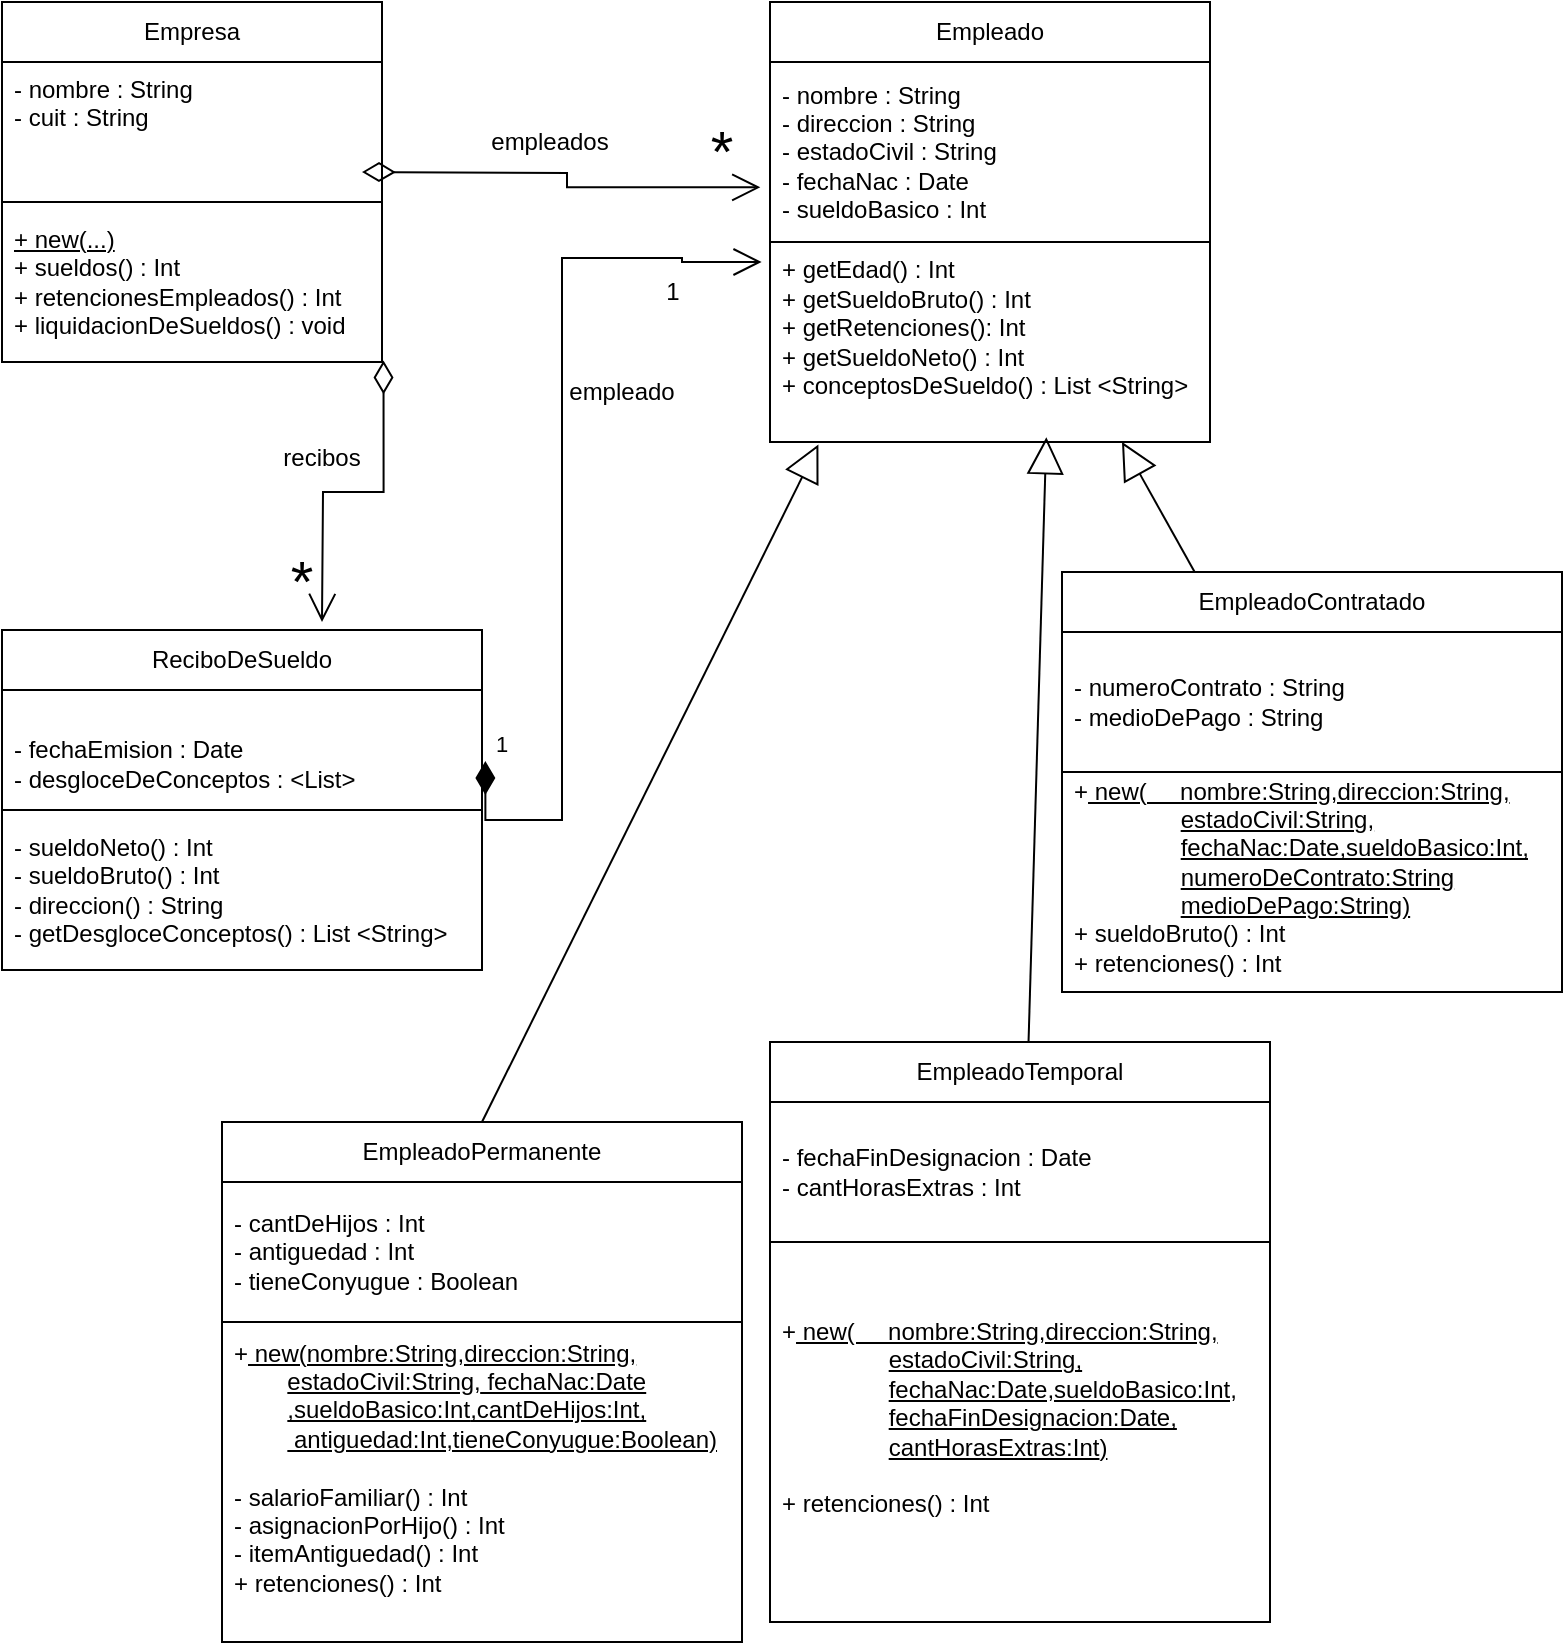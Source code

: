 <mxfile version="28.1.1">
  <diagram name="Página-1" id="pOjQRCupzeeeymLc6J-4">
    <mxGraphModel dx="677" dy="778" grid="1" gridSize="10" guides="1" tooltips="1" connect="1" arrows="1" fold="1" page="1" pageScale="1" pageWidth="827" pageHeight="1169" math="0" shadow="0">
      <root>
        <mxCell id="0" />
        <mxCell id="1" parent="0" />
        <mxCell id="EkFyhEZBa2Cgvh7s61tz-1" value="Empresa" style="swimlane;fontStyle=0;childLayout=stackLayout;horizontal=1;startSize=30;horizontalStack=0;resizeParent=1;resizeParentMax=0;resizeLast=0;collapsible=1;marginBottom=0;whiteSpace=wrap;html=1;" parent="1" vertex="1">
          <mxGeometry x="30" y="90" width="190" height="180" as="geometry" />
        </mxCell>
        <mxCell id="EkFyhEZBa2Cgvh7s61tz-2" value="- nombre : String&lt;div&gt;- cuit : String&lt;/div&gt;&lt;div&gt;&lt;br&gt;&lt;div&gt;&lt;br&gt;&lt;/div&gt;&lt;/div&gt;" style="text;strokeColor=default;fillColor=none;align=left;verticalAlign=middle;spacingLeft=4;spacingRight=4;overflow=hidden;points=[[0,0.5],[1,0.5]];portConstraint=eastwest;rotatable=0;whiteSpace=wrap;html=1;" parent="EkFyhEZBa2Cgvh7s61tz-1" vertex="1">
          <mxGeometry y="30" width="190" height="70" as="geometry" />
        </mxCell>
        <mxCell id="EkFyhEZBa2Cgvh7s61tz-4" value="&lt;div&gt;&lt;u&gt;+ new(...)&lt;/u&gt;&lt;/div&gt;&lt;div&gt;+ sueldos() : Int&lt;/div&gt;&lt;div&gt;+ retencionesEmpleados() : Int&lt;/div&gt;&lt;div&gt;+ liquidacionDeSueldos() : void&lt;/div&gt;" style="text;strokeColor=none;fillColor=none;align=left;verticalAlign=middle;spacingLeft=4;spacingRight=4;overflow=hidden;points=[[0,0.5],[1,0.5]];portConstraint=eastwest;rotatable=0;whiteSpace=wrap;html=1;" parent="EkFyhEZBa2Cgvh7s61tz-1" vertex="1">
          <mxGeometry y="100" width="190" height="80" as="geometry" />
        </mxCell>
        <mxCell id="EkFyhEZBa2Cgvh7s61tz-5" value="Empleado" style="swimlane;fontStyle=0;childLayout=stackLayout;horizontal=1;startSize=30;horizontalStack=0;resizeParent=1;resizeParentMax=0;resizeLast=0;collapsible=1;marginBottom=0;whiteSpace=wrap;html=1;" parent="1" vertex="1">
          <mxGeometry x="414" y="90" width="220" height="220" as="geometry" />
        </mxCell>
        <mxCell id="EkFyhEZBa2Cgvh7s61tz-6" value="- nombre : String&lt;div&gt;- direccion : String&lt;/div&gt;&lt;div&gt;- estadoCivil : String&lt;/div&gt;&lt;div&gt;- fechaNac : Date&lt;/div&gt;&lt;div&gt;- sueldoBasico : Int&lt;/div&gt;" style="text;strokeColor=default;fillColor=none;align=left;verticalAlign=middle;spacingLeft=4;spacingRight=4;overflow=hidden;points=[[0,0.5],[1,0.5]];portConstraint=eastwest;rotatable=0;whiteSpace=wrap;html=1;" parent="EkFyhEZBa2Cgvh7s61tz-5" vertex="1">
          <mxGeometry y="30" width="220" height="90" as="geometry" />
        </mxCell>
        <mxCell id="EkFyhEZBa2Cgvh7s61tz-8" value="&lt;div&gt;&lt;span style=&quot;background-color: transparent; color: light-dark(rgb(0, 0, 0), rgb(255, 255, 255));&quot;&gt;+ getEdad() : Int&lt;/span&gt;&lt;/div&gt;&lt;div&gt;+ getSueldoBruto() : Int&lt;/div&gt;&lt;div&gt;+ getRetenciones(): Int&lt;/div&gt;&lt;div&gt;+ getSueldoNeto() : Int&lt;/div&gt;&lt;div&gt;+ conceptosDeSueldo&lt;span style=&quot;background-color: transparent; color: light-dark(rgb(0, 0, 0), rgb(255, 255, 255));&quot;&gt;() : List &amp;lt;String&amp;gt;&lt;/span&gt;&lt;/div&gt;&lt;div&gt;&lt;br&gt;&lt;/div&gt;" style="text;strokeColor=none;fillColor=none;align=left;verticalAlign=middle;spacingLeft=4;spacingRight=4;overflow=hidden;points=[[0,0.5],[1,0.5]];portConstraint=eastwest;rotatable=0;whiteSpace=wrap;html=1;" parent="EkFyhEZBa2Cgvh7s61tz-5" vertex="1">
          <mxGeometry y="120" width="220" height="100" as="geometry" />
        </mxCell>
        <mxCell id="EkFyhEZBa2Cgvh7s61tz-13" value="empleados" style="text;html=1;align=center;verticalAlign=middle;whiteSpace=wrap;rounded=0;" parent="1" vertex="1">
          <mxGeometry x="274" y="145" width="60" height="30" as="geometry" />
        </mxCell>
        <mxCell id="EkFyhEZBa2Cgvh7s61tz-15" value="*" style="text;html=1;align=center;verticalAlign=middle;whiteSpace=wrap;rounded=0;strokeWidth=3;fontSize=29;" parent="1" vertex="1">
          <mxGeometry x="380" y="155" width="20" height="20" as="geometry" />
        </mxCell>
        <mxCell id="EkFyhEZBa2Cgvh7s61tz-17" value="EmpleadoPermanente" style="swimlane;fontStyle=0;childLayout=stackLayout;horizontal=1;startSize=30;horizontalStack=0;resizeParent=1;resizeParentMax=0;resizeLast=0;collapsible=1;marginBottom=0;whiteSpace=wrap;html=1;" parent="1" vertex="1">
          <mxGeometry x="140" y="650" width="260" height="260" as="geometry" />
        </mxCell>
        <mxCell id="EkFyhEZBa2Cgvh7s61tz-18" value="- cantDeHijos : Int&lt;div&gt;- antiguedad : Int&lt;/div&gt;&lt;div&gt;- tieneConyugue : Boolean&lt;/div&gt;" style="text;strokeColor=default;fillColor=none;align=left;verticalAlign=middle;spacingLeft=4;spacingRight=4;overflow=hidden;points=[[0,0.5],[1,0.5]];portConstraint=eastwest;rotatable=0;whiteSpace=wrap;html=1;" parent="EkFyhEZBa2Cgvh7s61tz-17" vertex="1">
          <mxGeometry y="30" width="260" height="70" as="geometry" />
        </mxCell>
        <mxCell id="EkFyhEZBa2Cgvh7s61tz-19" value="&lt;div&gt;&lt;div&gt;+&lt;u&gt;&amp;nbsp;new(nombre:String,direccion:String,&lt;/u&gt;&lt;/div&gt;&lt;div&gt;&lt;u&gt;&lt;span style=&quot;white-space: pre;&quot;&gt;&#x9;&lt;/span&gt;estadoCivil:String,&lt;/u&gt;&lt;u style=&quot;background-color: transparent; color: light-dark(rgb(0, 0, 0), rgb(255, 255, 255));&quot;&gt;&amp;nbsp;fechaNac:Date&lt;/u&gt;&lt;/div&gt;&lt;div&gt;&lt;u style=&quot;background-color: transparent; color: light-dark(rgb(0, 0, 0), rgb(255, 255, 255));&quot;&gt;&lt;span style=&quot;white-space: pre;&quot;&gt;&#x9;&lt;/span&gt;,sueldoBasico:Int&lt;/u&gt;&lt;u style=&quot;background-color: transparent; color: light-dark(rgb(0, 0, 0), rgb(255, 255, 255));&quot;&gt;,cantDeHijos:Int,&lt;/u&gt;&lt;/div&gt;&lt;div&gt;&lt;u style=&quot;background-color: transparent; color: light-dark(rgb(0, 0, 0), rgb(255, 255, 255));&quot;&gt;&lt;span style=&quot;white-space: pre;&quot;&gt;&#x9;&lt;/span&gt;&amp;nbsp;antiguedad:Int,tieneConyugue:Boolean)&lt;/u&gt;&lt;/div&gt;&lt;/div&gt;&lt;div&gt;&lt;u&gt;&lt;br&gt;&lt;/u&gt;&lt;/div&gt;&lt;div&gt;- salarioFamiliar() : Int&lt;/div&gt;&lt;div&gt;- asignacionPorHijo() : Int&lt;/div&gt;&lt;div&gt;- itemAntiguedad() : Int&lt;/div&gt;&lt;div&gt;+ retenciones() : Int&lt;/div&gt;&lt;div&gt;&lt;br&gt;&lt;/div&gt;" style="text;strokeColor=none;fillColor=none;align=left;verticalAlign=middle;spacingLeft=4;spacingRight=4;overflow=hidden;points=[[0,0.5],[1,0.5]];portConstraint=eastwest;rotatable=0;whiteSpace=wrap;html=1;" parent="EkFyhEZBa2Cgvh7s61tz-17" vertex="1">
          <mxGeometry y="100" width="260" height="160" as="geometry" />
        </mxCell>
        <mxCell id="EkFyhEZBa2Cgvh7s61tz-20" value="EmpleadoTemporal" style="swimlane;fontStyle=0;childLayout=stackLayout;horizontal=1;startSize=30;horizontalStack=0;resizeParent=1;resizeParentMax=0;resizeLast=0;collapsible=1;marginBottom=0;whiteSpace=wrap;html=1;" parent="1" vertex="1">
          <mxGeometry x="414" y="610" width="250" height="290" as="geometry" />
        </mxCell>
        <mxCell id="EkFyhEZBa2Cgvh7s61tz-21" value="- fechaFinDesignacion : Date&lt;div&gt;- cantHorasExtras : Int&lt;/div&gt;" style="text;strokeColor=default;fillColor=none;align=left;verticalAlign=middle;spacingLeft=4;spacingRight=4;overflow=hidden;points=[[0,0.5],[1,0.5]];portConstraint=eastwest;rotatable=0;whiteSpace=wrap;html=1;" parent="EkFyhEZBa2Cgvh7s61tz-20" vertex="1">
          <mxGeometry y="30" width="250" height="70" as="geometry" />
        </mxCell>
        <mxCell id="EkFyhEZBa2Cgvh7s61tz-22" value="&lt;div&gt;&lt;div&gt;+&lt;u&gt;&amp;nbsp;new(&amp;nbsp; &amp;nbsp; &amp;nbsp;nombre:String,direccion:String,&lt;/u&gt;&lt;/div&gt;&lt;div&gt;&lt;u&gt;&lt;span style=&quot;white-space: pre;&quot;&gt;&#x9;&lt;/span&gt;&lt;span style=&quot;white-space: pre;&quot;&gt;&#x9;&lt;/span&gt;estadoCivil:String,&lt;/u&gt;&lt;/div&gt;&lt;div&gt;&lt;u style=&quot;background-color: transparent; color: light-dark(rgb(0, 0, 0), rgb(255, 255, 255));&quot;&gt;&lt;span style=&quot;white-space: pre;&quot;&gt;&#x9;&lt;span style=&quot;white-space: pre;&quot;&gt;&#x9;&lt;/span&gt;&lt;/span&gt;fechaNac:Date,sueldoBasico:Int,&lt;/u&gt;&lt;/div&gt;&lt;div&gt;&lt;u style=&quot;background-color: transparent; color: light-dark(rgb(0, 0, 0), rgb(255, 255, 255));&quot;&gt;&lt;span style=&quot;white-space: pre;&quot;&gt;&#x9;&lt;span style=&quot;white-space: pre;&quot;&gt;&#x9;&lt;/span&gt;&lt;/span&gt;fechaFinDesignacion:Date,&lt;/u&gt;&lt;/div&gt;&lt;div&gt;&lt;u style=&quot;background-color: transparent; color: light-dark(rgb(0, 0, 0), rgb(255, 255, 255));&quot;&gt;&lt;span style=&quot;white-space: pre;&quot;&gt;&#x9;&lt;/span&gt;&lt;span style=&quot;white-space: pre;&quot;&gt;&#x9;&lt;/span&gt;cantHorasExtras:Int&lt;/u&gt;&lt;u style=&quot;background-color: transparent; color: light-dark(rgb(0, 0, 0), rgb(255, 255, 255));&quot;&gt;)&lt;/u&gt;&lt;/div&gt;&lt;/div&gt;&lt;div&gt;&lt;u style=&quot;background-color: transparent; color: light-dark(rgb(0, 0, 0), rgb(255, 255, 255));&quot;&gt;&lt;br&gt;&lt;/u&gt;&lt;/div&gt;&lt;div&gt;+ retenciones() : Int&lt;/div&gt;&lt;div&gt;&lt;br&gt;&lt;/div&gt;" style="text;strokeColor=none;fillColor=none;align=left;verticalAlign=middle;spacingLeft=4;spacingRight=4;overflow=hidden;points=[[0,0.5],[1,0.5]];portConstraint=eastwest;rotatable=0;whiteSpace=wrap;html=1;" parent="EkFyhEZBa2Cgvh7s61tz-20" vertex="1">
          <mxGeometry y="100" width="250" height="190" as="geometry" />
        </mxCell>
        <mxCell id="EkFyhEZBa2Cgvh7s61tz-23" value="" style="endArrow=block;endSize=16;endFill=0;html=1;rounded=0;entryX=0.11;entryY=1.012;entryDx=0;entryDy=0;entryPerimeter=0;exitX=0.5;exitY=0;exitDx=0;exitDy=0;" parent="1" source="EkFyhEZBa2Cgvh7s61tz-17" target="EkFyhEZBa2Cgvh7s61tz-8" edge="1">
          <mxGeometry width="160" relative="1" as="geometry">
            <mxPoint x="240" y="340" as="sourcePoint" />
            <mxPoint x="400" y="340" as="targetPoint" />
          </mxGeometry>
        </mxCell>
        <mxCell id="EkFyhEZBa2Cgvh7s61tz-24" value="" style="endArrow=block;endSize=16;endFill=0;html=1;rounded=0;entryX=0.628;entryY=0.976;entryDx=0;entryDy=0;entryPerimeter=0;" parent="1" source="EkFyhEZBa2Cgvh7s61tz-20" target="EkFyhEZBa2Cgvh7s61tz-8" edge="1">
          <mxGeometry width="160" relative="1" as="geometry">
            <mxPoint x="510" y="340" as="sourcePoint" />
            <mxPoint x="522" y="234" as="targetPoint" />
          </mxGeometry>
        </mxCell>
        <mxCell id="EkFyhEZBa2Cgvh7s61tz-26" value="" style="endArrow=open;html=1;endSize=12;startArrow=diamondThin;startSize=14;startFill=0;edgeStyle=orthogonalEdgeStyle;align=left;verticalAlign=bottom;rounded=0;entryX=-0.022;entryY=0.696;entryDx=0;entryDy=0;entryPerimeter=0;" parent="1" target="EkFyhEZBa2Cgvh7s61tz-6" edge="1">
          <mxGeometry x="-1" y="3" relative="1" as="geometry">
            <mxPoint x="210" y="175" as="sourcePoint" />
            <mxPoint x="360" y="174.17" as="targetPoint" />
          </mxGeometry>
        </mxCell>
        <mxCell id="EkFyhEZBa2Cgvh7s61tz-30" value="ReciboDeSueldo" style="swimlane;fontStyle=0;childLayout=stackLayout;horizontal=1;startSize=30;horizontalStack=0;resizeParent=1;resizeParentMax=0;resizeLast=0;collapsible=1;marginBottom=0;whiteSpace=wrap;html=1;" parent="1" vertex="1">
          <mxGeometry x="30" y="404" width="240" height="170" as="geometry" />
        </mxCell>
        <mxCell id="EkFyhEZBa2Cgvh7s61tz-31" value="&lt;div&gt;&lt;br&gt;&lt;/div&gt;&lt;div&gt;&lt;span style=&quot;background-color: transparent; color: light-dark(rgb(0, 0, 0), rgb(255, 255, 255));&quot;&gt;- fechaEmision : Date&lt;/span&gt;&lt;/div&gt;&lt;div&gt;&lt;span style=&quot;background-color: transparent; color: light-dark(rgb(0, 0, 0), rgb(255, 255, 255));&quot;&gt;- desgloceDeConceptos : &amp;lt;List&amp;gt;&lt;/span&gt;&lt;/div&gt;" style="text;strokeColor=default;fillColor=none;align=left;verticalAlign=middle;spacingLeft=4;spacingRight=4;overflow=hidden;points=[[0,0.5],[1,0.5]];portConstraint=eastwest;rotatable=0;whiteSpace=wrap;html=1;" parent="EkFyhEZBa2Cgvh7s61tz-30" vertex="1">
          <mxGeometry y="30" width="240" height="60" as="geometry" />
        </mxCell>
        <mxCell id="EkFyhEZBa2Cgvh7s61tz-32" value="- sueldoNeto() : Int&lt;div&gt;- sueldoBruto() : Int&lt;/div&gt;&lt;div&gt;- direccion() : String&lt;/div&gt;&lt;div&gt;- getDesgloceConceptos() :&amp;nbsp;&lt;span style=&quot;background-color: transparent; color: light-dark(rgb(0, 0, 0), rgb(255, 255, 255));&quot;&gt;List &amp;lt;String&amp;gt;&lt;/span&gt;&lt;/div&gt;" style="text;strokeColor=none;fillColor=none;align=left;verticalAlign=middle;spacingLeft=4;spacingRight=4;overflow=hidden;points=[[0,0.5],[1,0.5]];portConstraint=eastwest;rotatable=0;whiteSpace=wrap;html=1;" parent="EkFyhEZBa2Cgvh7s61tz-30" vertex="1">
          <mxGeometry y="90" width="240" height="80" as="geometry" />
        </mxCell>
        <mxCell id="EkFyhEZBa2Cgvh7s61tz-34" value="" style="endArrow=open;html=1;endSize=12;startArrow=diamondThin;startSize=14;startFill=0;edgeStyle=orthogonalEdgeStyle;align=left;verticalAlign=bottom;rounded=0;exitX=1.004;exitY=0.991;exitDx=0;exitDy=0;exitPerimeter=0;" parent="1" source="EkFyhEZBa2Cgvh7s61tz-4" edge="1">
          <mxGeometry x="-1" y="3" relative="1" as="geometry">
            <mxPoint x="100" y="332.03" as="sourcePoint" />
            <mxPoint x="190" y="400" as="targetPoint" />
          </mxGeometry>
        </mxCell>
        <mxCell id="n5lwVPeGlTUtoYd7Dc-q-1" value="*" style="text;html=1;align=center;verticalAlign=middle;whiteSpace=wrap;rounded=0;strokeWidth=3;fontSize=29;" parent="1" vertex="1">
          <mxGeometry x="170" y="370" width="20" height="20" as="geometry" />
        </mxCell>
        <mxCell id="n5lwVPeGlTUtoYd7Dc-q-2" value="recibos&lt;div&gt;&lt;br&gt;&lt;/div&gt;" style="text;html=1;align=center;verticalAlign=middle;whiteSpace=wrap;rounded=0;" parent="1" vertex="1">
          <mxGeometry x="160" y="310" width="60" height="30" as="geometry" />
        </mxCell>
        <mxCell id="ODxAVdIvR9qB2c2gu_Ae-1" value="EmpleadoContratado" style="swimlane;fontStyle=0;childLayout=stackLayout;horizontal=1;startSize=30;horizontalStack=0;resizeParent=1;resizeParentMax=0;resizeLast=0;collapsible=1;marginBottom=0;whiteSpace=wrap;html=1;" parent="1" vertex="1">
          <mxGeometry x="560" y="375" width="250" height="210" as="geometry" />
        </mxCell>
        <mxCell id="ODxAVdIvR9qB2c2gu_Ae-2" value="- numeroContrato : String&lt;div&gt;- medioDePago : String&lt;/div&gt;" style="text;strokeColor=default;fillColor=none;align=left;verticalAlign=middle;spacingLeft=4;spacingRight=4;overflow=hidden;points=[[0,0.5],[1,0.5]];portConstraint=eastwest;rotatable=0;whiteSpace=wrap;html=1;" parent="ODxAVdIvR9qB2c2gu_Ae-1" vertex="1">
          <mxGeometry y="30" width="250" height="70" as="geometry" />
        </mxCell>
        <mxCell id="ODxAVdIvR9qB2c2gu_Ae-3" value="&lt;div&gt;&lt;div&gt;+&lt;u&gt;&amp;nbsp;new(&amp;nbsp; &amp;nbsp; &amp;nbsp;nombre:String,direccion:String,&lt;/u&gt;&lt;/div&gt;&lt;div&gt;&lt;u&gt;&lt;span style=&quot;white-space: pre;&quot;&gt;&#x9;&lt;/span&gt;&lt;span style=&quot;white-space: pre;&quot;&gt;&#x9;&lt;/span&gt;estadoCivil:String,&lt;/u&gt;&lt;/div&gt;&lt;div&gt;&lt;u style=&quot;background-color: transparent; color: light-dark(rgb(0, 0, 0), rgb(255, 255, 255));&quot;&gt;&lt;span style=&quot;white-space: pre;&quot;&gt;&#x9;&lt;span style=&quot;white-space: pre;&quot;&gt;&#x9;&lt;/span&gt;&lt;/span&gt;fechaNac:Date,sueldoBasico:Int,&lt;/u&gt;&lt;/div&gt;&lt;/div&gt;&lt;div&gt;&lt;u style=&quot;background-color: transparent; color: light-dark(rgb(0, 0, 0), rgb(255, 255, 255));&quot;&gt;&lt;span style=&quot;white-space: pre;&quot;&gt;&#x9;&lt;/span&gt;&lt;span style=&quot;white-space: pre;&quot;&gt;&#x9;&lt;/span&gt;numeroDeContrato:String&lt;br&gt;&lt;/u&gt;&lt;/div&gt;&lt;div&gt;&lt;u style=&quot;background-color: transparent; color: light-dark(rgb(0, 0, 0), rgb(255, 255, 255));&quot;&gt;&lt;span style=&quot;white-space: pre;&quot;&gt;&#x9;&lt;/span&gt;&lt;span style=&quot;white-space: pre;&quot;&gt;&#x9;&lt;/span&gt;medioDePago:String)&lt;br&gt;&lt;/u&gt;&lt;/div&gt;&lt;div&gt;+ sueldoBruto() : Int&lt;/div&gt;&lt;div&gt;&lt;span style=&quot;background-color: transparent; color: light-dark(rgb(0, 0, 0), rgb(255, 255, 255));&quot;&gt;+ retenciones() : Int&lt;/span&gt;&lt;/div&gt;&lt;div&gt;&lt;br&gt;&lt;/div&gt;" style="text;strokeColor=none;fillColor=none;align=left;verticalAlign=middle;spacingLeft=4;spacingRight=4;overflow=hidden;points=[[0,0.5],[1,0.5]];portConstraint=eastwest;rotatable=0;whiteSpace=wrap;html=1;" parent="ODxAVdIvR9qB2c2gu_Ae-1" vertex="1">
          <mxGeometry y="100" width="250" height="110" as="geometry" />
        </mxCell>
        <mxCell id="ODxAVdIvR9qB2c2gu_Ae-4" value="" style="endArrow=block;endSize=16;endFill=0;html=1;rounded=0;entryX=1.005;entryY=0.101;entryDx=0;entryDy=0;entryPerimeter=0;" parent="1" source="ODxAVdIvR9qB2c2gu_Ae-1" edge="1">
          <mxGeometry width="160" relative="1" as="geometry">
            <mxPoint x="617.43" y="548.95" as="sourcePoint" />
            <mxPoint x="590.0" y="310.0" as="targetPoint" />
          </mxGeometry>
        </mxCell>
        <mxCell id="ODxAVdIvR9qB2c2gu_Ae-7" value="1" style="endArrow=open;html=1;endSize=12;startArrow=diamondThin;startSize=14;startFill=1;edgeStyle=orthogonalEdgeStyle;align=left;verticalAlign=bottom;rounded=0;entryX=-0.019;entryY=0.1;entryDx=0;entryDy=0;entryPerimeter=0;exitX=1.007;exitY=0.592;exitDx=0;exitDy=0;exitPerimeter=0;" parent="1" source="EkFyhEZBa2Cgvh7s61tz-31" target="EkFyhEZBa2Cgvh7s61tz-8" edge="1">
          <mxGeometry x="-1" y="3" relative="1" as="geometry">
            <mxPoint x="230" y="500" as="sourcePoint" />
            <mxPoint x="390" y="500" as="targetPoint" />
            <Array as="points">
              <mxPoint x="310" y="499" />
              <mxPoint x="310" y="218" />
              <mxPoint x="370" y="218" />
              <mxPoint x="370" y="220" />
            </Array>
          </mxGeometry>
        </mxCell>
        <mxCell id="ODxAVdIvR9qB2c2gu_Ae-8" value="&lt;div&gt;empleado&lt;/div&gt;" style="text;html=1;align=center;verticalAlign=middle;whiteSpace=wrap;rounded=0;" parent="1" vertex="1">
          <mxGeometry x="310" y="270" width="60" height="30" as="geometry" />
        </mxCell>
        <mxCell id="ODxAVdIvR9qB2c2gu_Ae-9" value="1" style="text;html=1;align=center;verticalAlign=middle;resizable=0;points=[];autosize=1;strokeColor=none;fillColor=none;" parent="1" vertex="1">
          <mxGeometry x="350" y="220" width="30" height="30" as="geometry" />
        </mxCell>
      </root>
    </mxGraphModel>
  </diagram>
</mxfile>
